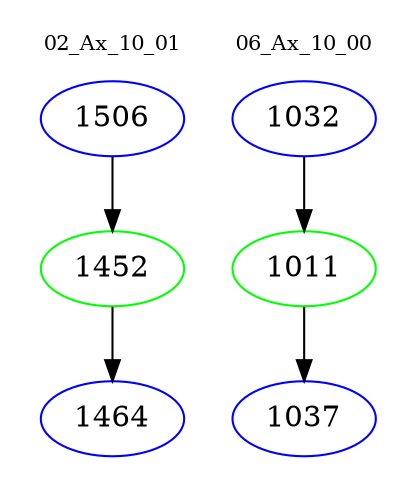 digraph{
subgraph cluster_0 {
color = white
label = "02_Ax_10_01";
fontsize=10;
T0_1506 [label="1506", color="blue"]
T0_1506 -> T0_1452 [color="black"]
T0_1452 [label="1452", color="green"]
T0_1452 -> T0_1464 [color="black"]
T0_1464 [label="1464", color="blue"]
}
subgraph cluster_1 {
color = white
label = "06_Ax_10_00";
fontsize=10;
T1_1032 [label="1032", color="blue"]
T1_1032 -> T1_1011 [color="black"]
T1_1011 [label="1011", color="green"]
T1_1011 -> T1_1037 [color="black"]
T1_1037 [label="1037", color="blue"]
}
}
